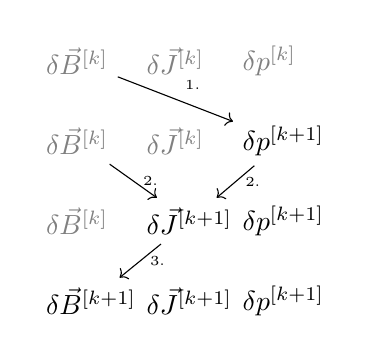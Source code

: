 \begin{tikzpicture}[scale = 1.25, every node/.style = {shape = rectangle, anchor = west}]
  \matrix[row sep = 4mm, column sep = -1mm, ampersand replacement = \&] {
    \node[text=gray](B1) {$\delta \vec{B}^{[k]}$}; \&
    \node[text=gray](j1) {$\delta \vec{J}^{[k]}$}; \&
    \node[text=gray](p1) {$\delta p^{[k]}$}; \\
    \node[text=gray](B2) {$\delta \vec{B}^{[k]}$}; \&
    \node[text=gray](j2) {$\delta \vec{J}^{[k]}$}; \&
    \node(p2) {$\delta p^{[k+1]}$}; \\
    \node[text=gray](B3) {$\delta \vec{B}^{[k]}$}; \&
    \node(j3) {$\delta \vec{J}^{[k+1]}$}; \&
    \node(p3) {$\delta p^{[k+1]}$}; \\
    \node(B4) {$\delta \vec{B}^{[k+1]}$}; \&
    \node(j4) {$\delta \vec{J}^{[k+1]}$}; \&
    \node(p4) {$\delta p^{[k+1]}$}; \\
  };
  \draw[->] (B1) -- node [above right] {\tiny 1.} (p2);
  \draw[->] (p2) -- node [right] {\tiny 2.} (j3);
  \draw[->] (B2) -- node [right] {\tiny 2.} (j3);
  \draw[->] (j3) -- node [right] {\tiny 3.} (B4);
\end{tikzpicture}
